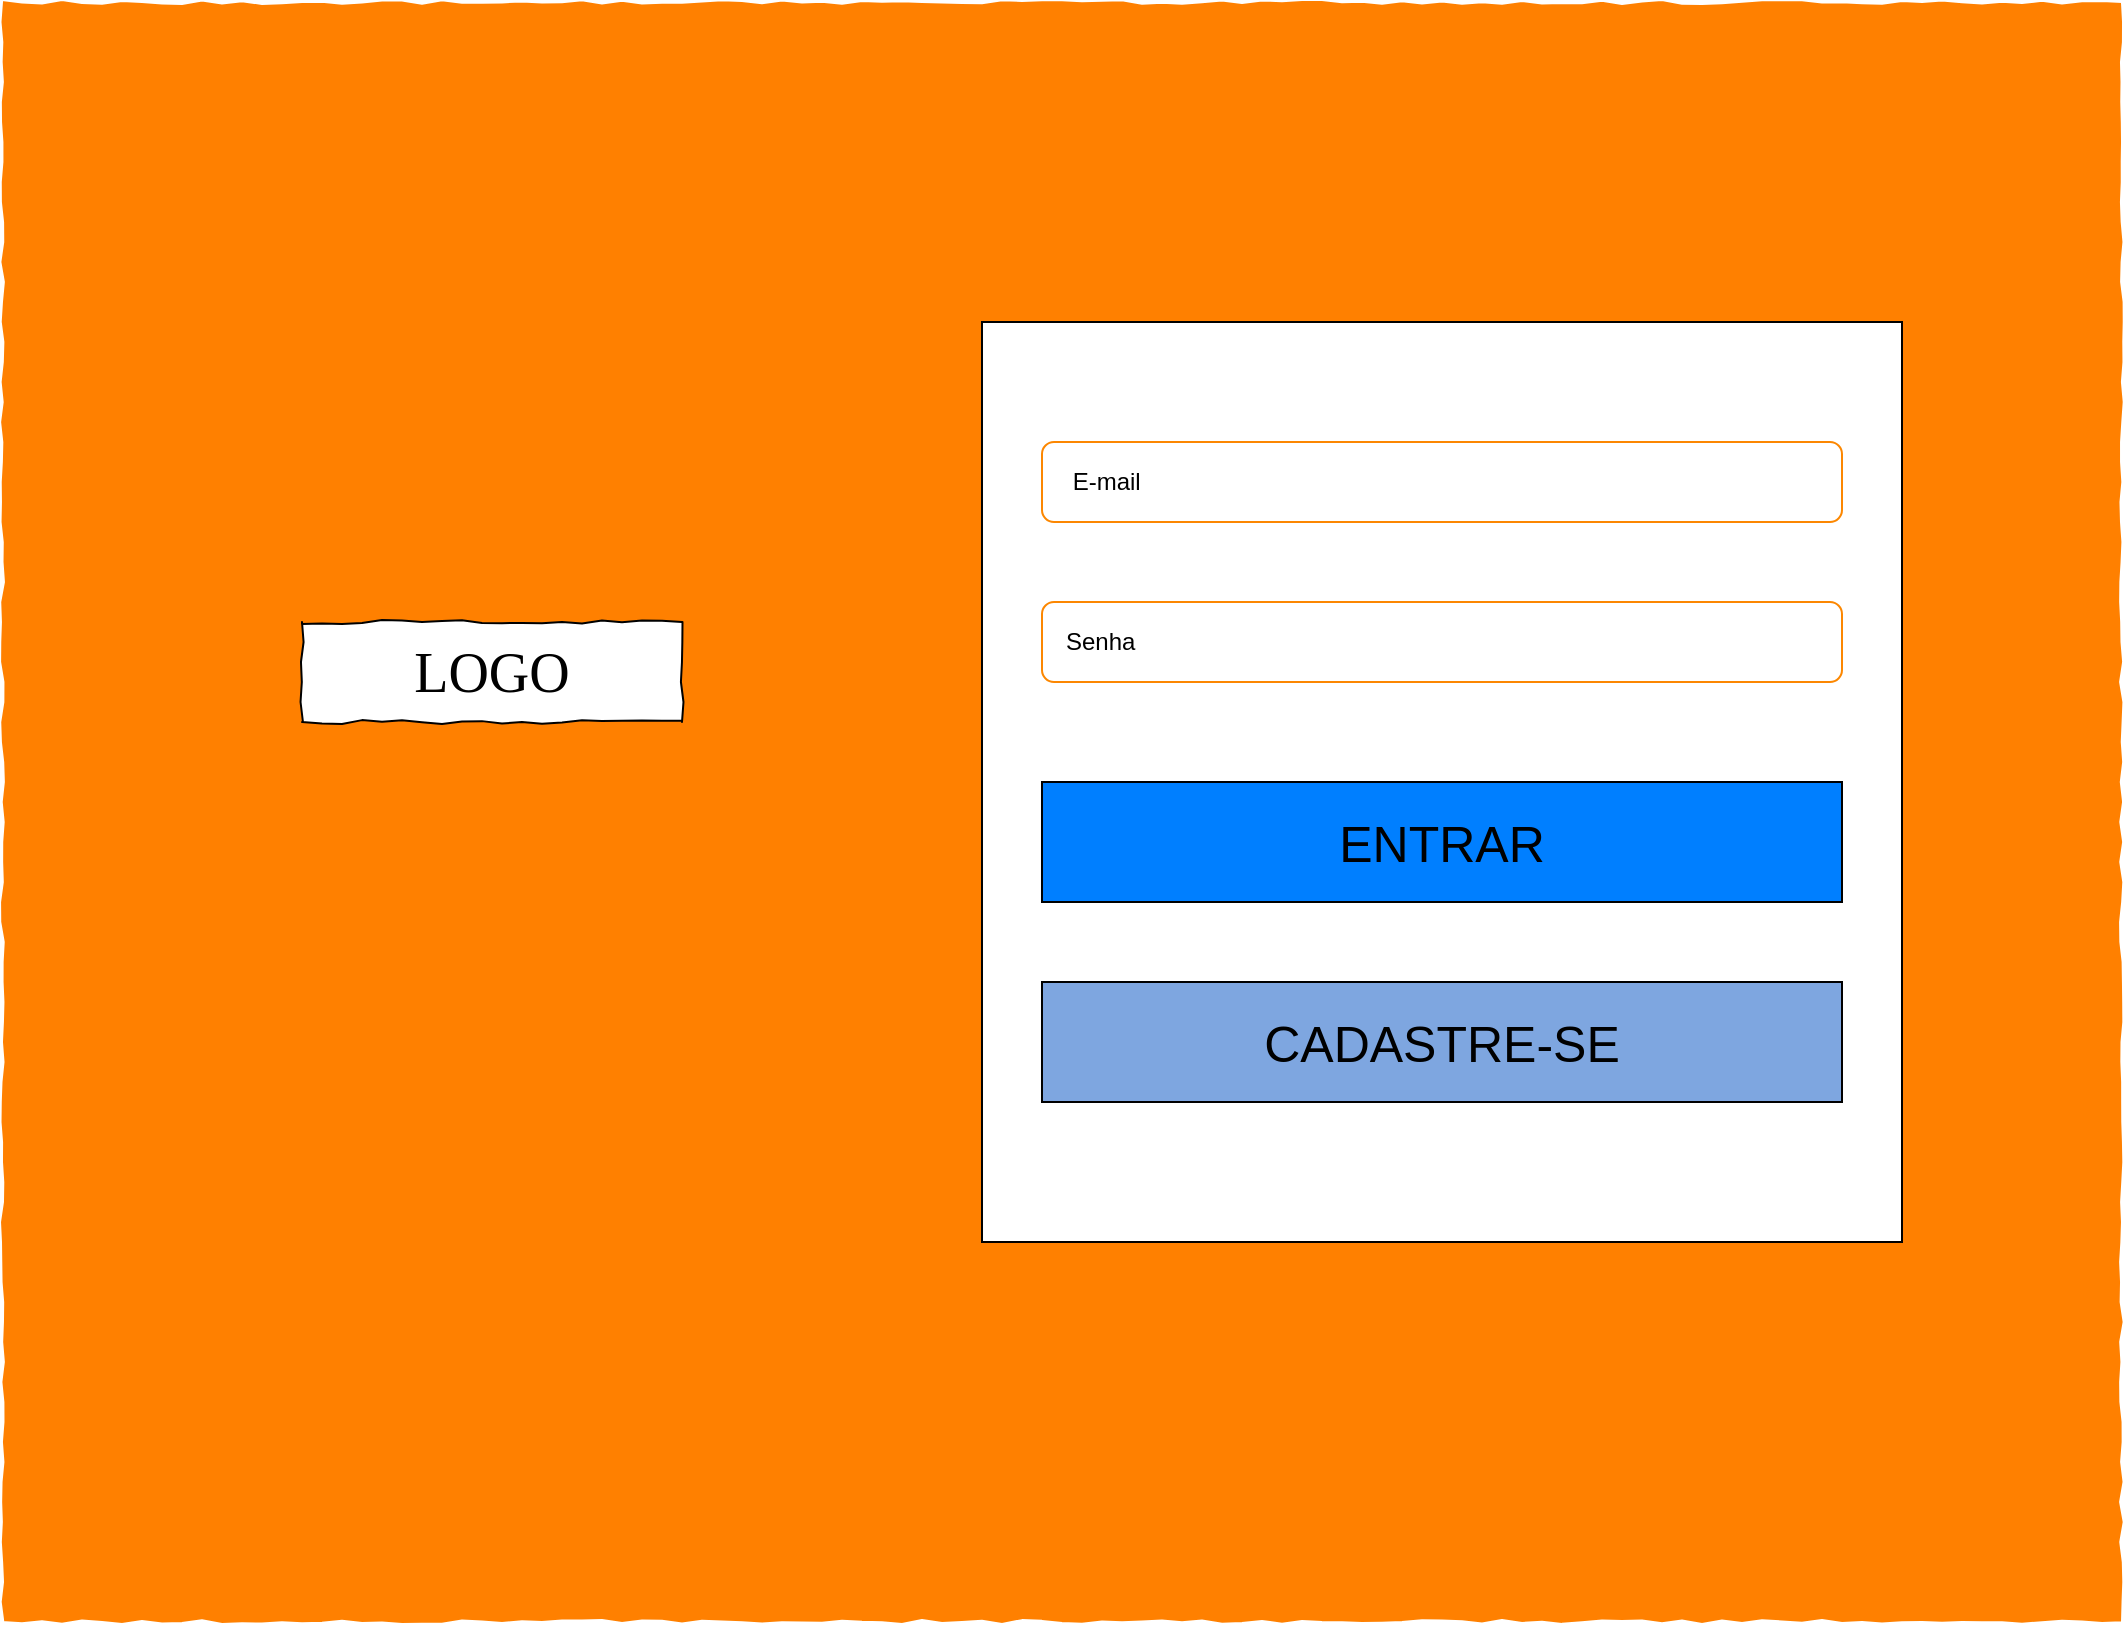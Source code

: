 <mxfile version="14.6.5" type="device" pages="4"><diagram name="Login" id="03018318-947c-dd8e-b7a3-06fadd420f32"><mxGraphModel dx="1303" dy="782" grid="1" gridSize="10" guides="1" tooltips="1" connect="1" arrows="1" fold="1" page="1" pageScale="1" pageWidth="1100" pageHeight="850" background="#ffffff" math="0" shadow="0"><root><mxCell id="0"/><mxCell id="1" parent="0"/><mxCell id="677b7b8949515195-1" value="" style="whiteSpace=wrap;html=1;rounded=0;shadow=0;labelBackgroundColor=none;strokeColor=#FFFFFF;strokeWidth=1;fillColor=#FF8000;fontFamily=Verdana;fontSize=12;fontColor=#000000;align=center;comic=1;" parent="1" vertex="1"><mxGeometry x="20" y="20" width="1060" height="810" as="geometry"/></mxCell><mxCell id="v29wRu492N3ym5lmoTON-1" value="" style="whiteSpace=wrap;html=1;aspect=fixed;fontSize=23;fillColor=#FFFFFF;" vertex="1" parent="1"><mxGeometry x="510" y="180" width="460" height="460" as="geometry"/></mxCell><mxCell id="677b7b8949515195-2" value="LOGO" style="whiteSpace=wrap;html=1;rounded=0;shadow=0;labelBackgroundColor=none;strokeWidth=1;fontFamily=Verdana;fontSize=28;align=center;comic=1;" parent="1" vertex="1"><mxGeometry x="170" y="330" width="190" height="50" as="geometry"/></mxCell><mxCell id="5-GyyUFXqAr3lKAWLX3a-1" value="&amp;nbsp; &amp;nbsp; E-mail" style="rounded=1;whiteSpace=wrap;html=1;align=left;strokeColor=#FC8701;" vertex="1" parent="1"><mxGeometry x="540" y="240" width="400" height="40" as="geometry"/></mxCell><mxCell id="5-GyyUFXqAr3lKAWLX3a-3" value="&amp;nbsp; &amp;nbsp;Senha" style="rounded=1;whiteSpace=wrap;html=1;align=left;strokeColor=#FC8701;" vertex="1" parent="1"><mxGeometry x="540" y="320" width="400" height="40" as="geometry"/></mxCell><mxCell id="5-GyyUFXqAr3lKAWLX3a-4" value="ENTRAR" style="rounded=0;whiteSpace=wrap;html=1;fontSize=25;fillColor=#007FFF;" vertex="1" parent="1"><mxGeometry x="540" y="410" width="400" height="60" as="geometry"/></mxCell><mxCell id="5-GyyUFXqAr3lKAWLX3a-5" value="CADASTRE-SE" style="rounded=0;whiteSpace=wrap;html=1;fontSize=25;fillColor=#7EA6E0;" vertex="1" parent="1"><mxGeometry x="540" y="510" width="400" height="60" as="geometry"/></mxCell></root></mxGraphModel></diagram><diagram name="Cadastro" id="mWzy-M0nABu-G7OYXWGr"><mxGraphModel dx="1564" dy="938" grid="1" gridSize="10" guides="1" tooltips="1" connect="1" arrows="1" fold="1" page="1" pageScale="1" pageWidth="1100" pageHeight="850" background="#ffffff" math="0" shadow="0"><root><mxCell id="AhTTkAVz5-Xr7zfXaq-S-0"/><mxCell id="AhTTkAVz5-Xr7zfXaq-S-1" parent="AhTTkAVz5-Xr7zfXaq-S-0"/><mxCell id="AhTTkAVz5-Xr7zfXaq-S-2" value="" style="whiteSpace=wrap;html=1;rounded=0;shadow=0;labelBackgroundColor=none;strokeColor=#000000;strokeWidth=1;fillColor=#7EA6E0;fontFamily=Verdana;fontSize=12;fontColor=#000000;align=center;comic=1;" vertex="1" parent="AhTTkAVz5-Xr7zfXaq-S-1"><mxGeometry x="30" y="20" width="1060" height="810" as="geometry"/></mxCell><mxCell id="AhTTkAVz5-Xr7zfXaq-S-3" value="LOGO" style="whiteSpace=wrap;html=1;rounded=0;shadow=0;labelBackgroundColor=none;strokeWidth=1;fontFamily=Verdana;fontSize=28;align=center;comic=1;" vertex="1" parent="AhTTkAVz5-Xr7zfXaq-S-1"><mxGeometry x="475" y="170" width="190" height="50" as="geometry"/></mxCell><mxCell id="AhTTkAVz5-Xr7zfXaq-S-4" value="&amp;nbsp; &amp;nbsp; E-mail" style="rounded=1;whiteSpace=wrap;html=1;align=left;" vertex="1" parent="AhTTkAVz5-Xr7zfXaq-S-1"><mxGeometry x="368" y="380" width="400" height="40" as="geometry"/></mxCell><mxCell id="AhTTkAVz5-Xr7zfXaq-S-5" value="&amp;nbsp; &amp;nbsp;Senha" style="rounded=1;whiteSpace=wrap;html=1;align=left;" vertex="1" parent="AhTTkAVz5-Xr7zfXaq-S-1"><mxGeometry x="370" y="460" width="400" height="40" as="geometry"/></mxCell><mxCell id="AhTTkAVz5-Xr7zfXaq-S-6" value="CADASTRAR" style="rounded=0;whiteSpace=wrap;html=1;fontSize=25;fillColor=#007FFF;" vertex="1" parent="AhTTkAVz5-Xr7zfXaq-S-1"><mxGeometry x="370" y="550" width="400" height="60" as="geometry"/></mxCell><mxCell id="AhTTkAVz5-Xr7zfXaq-S-8" value="&amp;nbsp; Nome" style="rounded=1;whiteSpace=wrap;html=1;align=left;" vertex="1" parent="AhTTkAVz5-Xr7zfXaq-S-1"><mxGeometry x="368" y="310" width="400" height="40" as="geometry"/></mxCell></root></mxGraphModel></diagram><diagram name="Feed" id="HSuAs187bE7pDsN_ZgCz"><mxGraphModel dx="1564" dy="938" grid="1" gridSize="10" guides="1" tooltips="1" connect="1" arrows="1" fold="1" page="1" pageScale="1" pageWidth="1100" pageHeight="850" background="#ffffff" math="0" shadow="0"><root><mxCell id="3NZ83ZeWa36AEQb3uhuC-0"/><mxCell id="3NZ83ZeWa36AEQb3uhuC-1" parent="3NZ83ZeWa36AEQb3uhuC-0"/><mxCell id="3NZ83ZeWa36AEQb3uhuC-2" value="" style="whiteSpace=wrap;html=1;rounded=0;shadow=0;labelBackgroundColor=none;strokeColor=#000000;strokeWidth=1;fillColor=#FC8701;fontFamily=Verdana;fontSize=12;fontColor=#000000;align=center;comic=1;" vertex="1" parent="3NZ83ZeWa36AEQb3uhuC-1"><mxGeometry width="1100" height="110" as="geometry"/></mxCell><mxCell id="3NZ83ZeWa36AEQb3uhuC-3" value="LOGO" style="whiteSpace=wrap;html=1;rounded=0;shadow=0;labelBackgroundColor=none;strokeWidth=1;fontFamily=Verdana;fontSize=28;align=center;comic=1;" vertex="1" parent="3NZ83ZeWa36AEQb3uhuC-1"><mxGeometry x="40" y="30" width="190" height="50" as="geometry"/></mxCell><mxCell id="3NZ83ZeWa36AEQb3uhuC-4" value="ESCREVA AQUI SEU POST..." style="rounded=1;whiteSpace=wrap;html=1;align=left;fontSize=23;" vertex="1" parent="3NZ83ZeWa36AEQb3uhuC-1"><mxGeometry x="300" y="160" width="530" height="90" as="geometry"/></mxCell><mxCell id="3NZ83ZeWa36AEQb3uhuC-6" value="POST&amp;nbsp;" style="rounded=0;whiteSpace=wrap;html=1;fontSize=25;" vertex="1" parent="3NZ83ZeWa36AEQb3uhuC-1"><mxGeometry x="300" y="380" width="520" height="240" as="geometry"/></mxCell><mxCell id="jC6GRaGxBkqz0Ovh6Xml-0" value="Postar" style="rounded=0;whiteSpace=wrap;html=1;fontSize=25;fillColor=#007FFF;" vertex="1" parent="3NZ83ZeWa36AEQb3uhuC-1"><mxGeometry x="455" y="260" width="210" height="60" as="geometry"/></mxCell><mxCell id="jC6GRaGxBkqz0Ovh6Xml-1" value="150 Likes&amp;nbsp; &amp;nbsp; &amp;nbsp; &amp;nbsp; &amp;nbsp; &amp;nbsp; &amp;nbsp; &amp;nbsp; &amp;nbsp; &amp;nbsp; &amp;nbsp; &amp;nbsp; &amp;nbsp; &amp;nbsp; &amp;nbsp; &amp;nbsp; &amp;nbsp; &amp;nbsp; 100 Comentarios" style="rounded=0;whiteSpace=wrap;html=1;fontSize=23;strokeColor=#FC8701;fillColor=#FFFFFF;" vertex="1" parent="3NZ83ZeWa36AEQb3uhuC-1"><mxGeometry x="299" y="560" width="520" height="60" as="geometry"/></mxCell><mxCell id="jC6GRaGxBkqz0Ovh6Xml-3" value="POST&amp;nbsp;" style="rounded=0;whiteSpace=wrap;html=1;fontSize=25;" vertex="1" parent="3NZ83ZeWa36AEQb3uhuC-1"><mxGeometry x="299.5" y="640" width="520" height="240" as="geometry"/></mxCell><mxCell id="jC6GRaGxBkqz0Ovh6Xml-4" value="150 Likes&amp;nbsp; &amp;nbsp; &amp;nbsp; &amp;nbsp; &amp;nbsp; &amp;nbsp; &amp;nbsp; &amp;nbsp; &amp;nbsp; &amp;nbsp; &amp;nbsp; &amp;nbsp; &amp;nbsp; &amp;nbsp; &amp;nbsp; &amp;nbsp; &amp;nbsp; &amp;nbsp; 100 Comentarios" style="rounded=0;whiteSpace=wrap;html=1;fontSize=23;strokeColor=#FC8701;fillColor=#FFFFFF;" vertex="1" parent="3NZ83ZeWa36AEQb3uhuC-1"><mxGeometry x="298.5" y="820" width="520" height="60" as="geometry"/></mxCell></root></mxGraphModel></diagram><diagram name="Feed detalhado" id="ZlKJL4Xw9kMQ8BJQkG1v"><mxGraphModel dx="1564" dy="938" grid="1" gridSize="10" guides="1" tooltips="1" connect="1" arrows="1" fold="1" page="1" pageScale="1" pageWidth="1100" pageHeight="850" background="#ffffff" math="0" shadow="0"><root><mxCell id="w8_So9bkVuS3GyhpeVKP-0"/><mxCell id="w8_So9bkVuS3GyhpeVKP-1" parent="w8_So9bkVuS3GyhpeVKP-0"/><mxCell id="w8_So9bkVuS3GyhpeVKP-2" value="" style="whiteSpace=wrap;html=1;rounded=0;shadow=0;labelBackgroundColor=none;strokeColor=#000000;strokeWidth=1;fillColor=#FC8701;fontFamily=Verdana;fontSize=12;fontColor=#000000;align=center;comic=1;" vertex="1" parent="w8_So9bkVuS3GyhpeVKP-1"><mxGeometry width="1100" height="110" as="geometry"/></mxCell><mxCell id="w8_So9bkVuS3GyhpeVKP-3" value="LOGO" style="whiteSpace=wrap;html=1;rounded=0;shadow=0;labelBackgroundColor=none;strokeWidth=1;fontFamily=Verdana;fontSize=28;align=center;comic=1;" vertex="1" parent="w8_So9bkVuS3GyhpeVKP-1"><mxGeometry x="40" y="30" width="190" height="50" as="geometry"/></mxCell><mxCell id="w8_So9bkVuS3GyhpeVKP-5" value="POST&amp;nbsp;" style="rounded=0;whiteSpace=wrap;html=1;fontSize=25;" vertex="1" parent="w8_So9bkVuS3GyhpeVKP-1"><mxGeometry x="290" y="160" width="520" height="240" as="geometry"/></mxCell><mxCell id="w8_So9bkVuS3GyhpeVKP-7" value="150 Likes&amp;nbsp; &amp;nbsp; &amp;nbsp; &amp;nbsp; &amp;nbsp; &amp;nbsp; &amp;nbsp; &amp;nbsp; &amp;nbsp; &amp;nbsp; &amp;nbsp; &amp;nbsp; &amp;nbsp; &amp;nbsp; &amp;nbsp; &amp;nbsp; &amp;nbsp; &amp;nbsp; 100 Comentarios" style="rounded=0;whiteSpace=wrap;html=1;fontSize=23;strokeColor=#FC8701;fillColor=#FFFFFF;" vertex="1" parent="w8_So9bkVuS3GyhpeVKP-1"><mxGeometry x="290" y="350" width="520" height="60" as="geometry"/></mxCell><mxCell id="w8_So9bkVuS3GyhpeVKP-9" value="Comentário 1" style="rounded=0;whiteSpace=wrap;html=1;fontSize=23;strokeColor=#FC8701;fillColor=#FFFFFF;align=left;" vertex="1" parent="w8_So9bkVuS3GyhpeVKP-1"><mxGeometry x="290" y="490" width="520" height="80" as="geometry"/></mxCell><mxCell id="w8_So9bkVuS3GyhpeVKP-10" value="Comentário 2" style="rounded=0;whiteSpace=wrap;html=1;fontSize=23;strokeColor=#FC8701;fillColor=#FFFFFF;align=left;" vertex="1" parent="w8_So9bkVuS3GyhpeVKP-1"><mxGeometry x="291" y="610" width="520" height="80" as="geometry"/></mxCell><mxCell id="w8_So9bkVuS3GyhpeVKP-11" value="Comentário 3" style="rounded=0;whiteSpace=wrap;html=1;fontSize=23;strokeColor=#FC8701;fillColor=#FFFFFF;align=left;" vertex="1" parent="w8_So9bkVuS3GyhpeVKP-1"><mxGeometry x="290" y="720" width="520" height="80" as="geometry"/></mxCell></root></mxGraphModel></diagram></mxfile>
